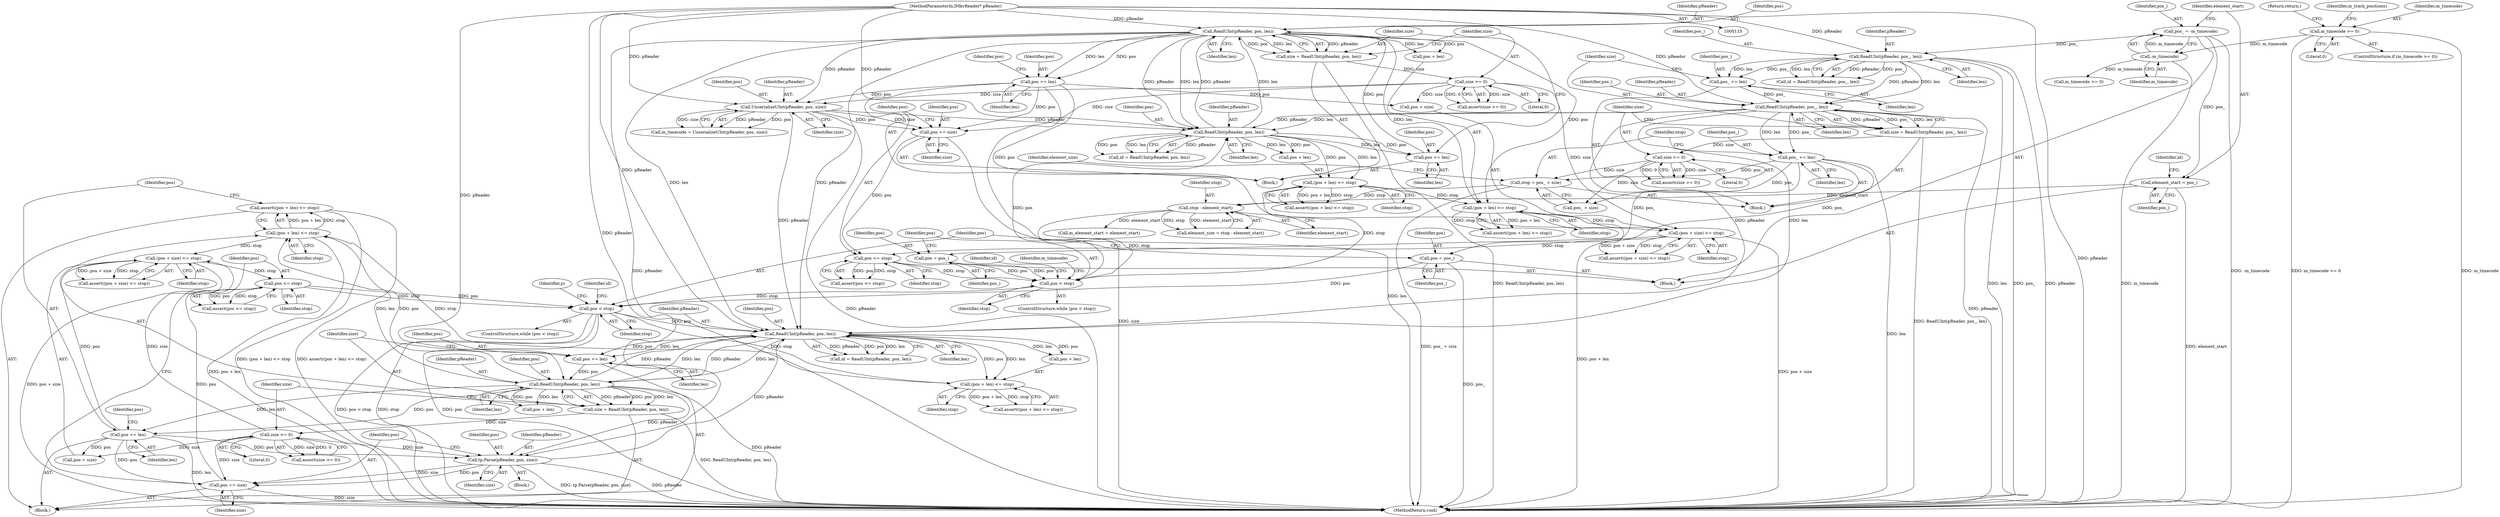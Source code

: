 digraph "1_Android_04839626ed859623901ebd3a5fd483982186b59d_157@API" {
"1000323" [label="(Call,assert((pos + len) <= stop))"];
"1000324" [label="(Call,(pos + len) <= stop)"];
"1000315" [label="(Call,ReadUInt(pReader, pos, len))"];
"1000295" [label="(Call,ReadUInt(pReader, pos, len))"];
"1000220" [label="(Call,ReadUInt(pReader, pos, len))"];
"1000200" [label="(Call,ReadUInt(pReader, pos, len))"];
"1000165" [label="(Call,ReadUInt(pReader, pos_, len))"];
"1000146" [label="(Call,ReadUInt(pReader, pos_, len))"];
"1000116" [label="(MethodParameterIn,IMkvReader* pReader)"];
"1000132" [label="(Call,pos_ = -m_timecode)"];
"1000134" [label="(Call,-m_timecode)"];
"1000119" [label="(Call,m_timecode >= 0)"];
"1000159" [label="(Call,pos_ += len)"];
"1000249" [label="(Call,UnserializeUInt(pReader, pos, size))"];
"1000234" [label="(Call,pos += len)"];
"1000225" [label="(Call,size >= 0)"];
"1000218" [label="(Call,size = ReadUInt(pReader, pos, len))"];
"1000192" [label="(Call,pos < stop)"];
"1000188" [label="(Call,pos = pos_)"];
"1000173" [label="(Call,pos_ += len)"];
"1000264" [label="(Call,pos <= stop)"];
"1000260" [label="(Call,pos += size)"];
"1000238" [label="(Call,(pos + size) <= stop)"];
"1000229" [label="(Call,(pos + len) <= stop)"];
"1000209" [label="(Call,(pos + len) <= stop)"];
"1000184" [label="(Call,stop - element_start)"];
"1000176" [label="(Call,stop = pos_ + size)"];
"1000170" [label="(Call,size >= 0)"];
"1000163" [label="(Call,size = ReadUInt(pReader, pos_, len))"];
"1000137" [label="(Call,element_start = pos_)"];
"1000214" [label="(Call,pos += len)"];
"1000349" [label="(Call,tp.Parse(pReader, pos, size))"];
"1000329" [label="(Call,pos += len)"];
"1000320" [label="(Call,size >= 0)"];
"1000313" [label="(Call,size = ReadUInt(pReader, pos, len))"];
"1000287" [label="(Call,pos < stop)"];
"1000283" [label="(Call,pos = pos_)"];
"1000357" [label="(Call,pos <= stop)"];
"1000353" [label="(Call,pos += size)"];
"1000333" [label="(Call,(pos + size) <= stop)"];
"1000309" [label="(Call,pos += len)"];
"1000304" [label="(Call,(pos + len) <= stop)"];
"1000195" [label="(Block,)"];
"1000225" [label="(Call,size >= 0)"];
"1000364" [label="(Identifier,p)"];
"1000172" [label="(Literal,0)"];
"1000178" [label="(Call,pos_ + size)"];
"1000132" [label="(Call,pos_ = -m_timecode)"];
"1000234" [label="(Call,pos += len)"];
"1000268" [label="(Call,m_timecode >= 0)"];
"1000251" [label="(Identifier,pos)"];
"1000314" [label="(Identifier,size)"];
"1000242" [label="(Identifier,stop)"];
"1000116" [label="(MethodParameterIn,IMkvReader* pReader)"];
"1000122" [label="(Return,return;)"];
"1000219" [label="(Identifier,size)"];
"1000198" [label="(Call,id = ReadUInt(pReader, pos, len))"];
"1000194" [label="(Identifier,stop)"];
"1000175" [label="(Identifier,len)"];
"1000137" [label="(Call,element_start = pos_)"];
"1000176" [label="(Call,stop = pos_ + size)"];
"1000263" [label="(Call,assert(pos <= stop))"];
"1000260" [label="(Call,pos += size)"];
"1000215" [label="(Identifier,pos)"];
"1000334" [label="(Call,pos + size)"];
"1000188" [label="(Call,pos = pos_)"];
"1000355" [label="(Identifier,size)"];
"1000311" [label="(Identifier,len)"];
"1000262" [label="(Identifier,size)"];
"1000321" [label="(Identifier,size)"];
"1000226" [label="(Identifier,size)"];
"1000285" [label="(Identifier,pos_)"];
"1000224" [label="(Call,assert(size >= 0))"];
"1000182" [label="(Call,element_size = stop - element_start)"];
"1000320" [label="(Call,size >= 0)"];
"1000316" [label="(Identifier,pReader)"];
"1000367" [label="(Call,m_element_start = element_start)"];
"1000165" [label="(Call,ReadUInt(pReader, pos_, len))"];
"1000240" [label="(Identifier,pos)"];
"1000309" [label="(Call,pos += len)"];
"1000331" [label="(Identifier,len)"];
"1000247" [label="(Call,m_timecode = UnserializeUInt(pReader, pos, size))"];
"1000222" [label="(Identifier,pos)"];
"1000289" [label="(Identifier,stop)"];
"1000121" [label="(Literal,0)"];
"1000193" [label="(Identifier,pos)"];
"1000351" [label="(Identifier,pos)"];
"1000342" [label="(Block,)"];
"1000313" [label="(Call,size = ReadUInt(pReader, pos, len))"];
"1000216" [label="(Identifier,len)"];
"1000147" [label="(Identifier,pReader)"];
"1000148" [label="(Identifier,pos_)"];
"1000239" [label="(Call,pos + size)"];
"1000319" [label="(Call,assert(size >= 0))"];
"1000145" [label="(Identifier,id)"];
"1000177" [label="(Identifier,stop)"];
"1000359" [label="(Identifier,stop)"];
"1000146" [label="(Call,ReadUInt(pReader, pos_, len))"];
"1000168" [label="(Identifier,len)"];
"1000357" [label="(Call,pos <= stop)"];
"1000220" [label="(Call,ReadUInt(pReader, pos, len))"];
"1000161" [label="(Identifier,len)"];
"1000356" [label="(Call,assert(pos <= stop))"];
"1000304" [label="(Call,(pos + len) <= stop)"];
"1000286" [label="(ControlStructure,while (pos < stop))"];
"1000133" [label="(Identifier,pos_)"];
"1000227" [label="(Literal,0)"];
"1000269" [label="(Identifier,m_timecode)"];
"1000149" [label="(Identifier,len)"];
"1000315" [label="(Call,ReadUInt(pReader, pos, len))"];
"1000139" [label="(Identifier,pos_)"];
"1000163" [label="(Call,size = ReadUInt(pReader, pos_, len))"];
"1000203" [label="(Identifier,len)"];
"1000250" [label="(Identifier,pReader)"];
"1000297" [label="(Identifier,pos)"];
"1000350" [label="(Identifier,pReader)"];
"1000328" [label="(Identifier,stop)"];
"1000125" [label="(Identifier,m_track_positions)"];
"1000191" [label="(ControlStructure,while (pos < stop))"];
"1000295" [label="(Call,ReadUInt(pReader, pos, len))"];
"1000192" [label="(Call,pos < stop)"];
"1000332" [label="(Call,assert((pos + size) <= stop))"];
"1000333" [label="(Call,(pos + size) <= stop)"];
"1000318" [label="(Identifier,len)"];
"1000236" [label="(Identifier,len)"];
"1000228" [label="(Call,assert((pos + len) <= stop))"];
"1000230" [label="(Call,pos + len)"];
"1000233" [label="(Identifier,stop)"];
"1000294" [label="(Identifier,id)"];
"1000305" [label="(Call,pos + len)"];
"1000335" [label="(Identifier,pos)"];
"1000218" [label="(Call,size = ReadUInt(pReader, pos, len))"];
"1000358" [label="(Identifier,pos)"];
"1000221" [label="(Identifier,pReader)"];
"1000164" [label="(Identifier,size)"];
"1000324" [label="(Call,(pos + len) <= stop)"];
"1000171" [label="(Identifier,size)"];
"1000266" [label="(Identifier,stop)"];
"1000235" [label="(Identifier,pos)"];
"1000325" [label="(Call,pos + len)"];
"1000308" [label="(Identifier,stop)"];
"1000238" [label="(Call,(pos + size) <= stop)"];
"1000135" [label="(Identifier,m_timecode)"];
"1000118" [label="(ControlStructure,if (m_timecode >= 0))"];
"1000200" [label="(Call,ReadUInt(pReader, pos, len))"];
"1000209" [label="(Call,(pos + len) <= stop)"];
"1000261" [label="(Identifier,pos)"];
"1000214" [label="(Call,pos += len)"];
"1000353" [label="(Call,pos += size)"];
"1000249" [label="(Call,UnserializeUInt(pReader, pos, size))"];
"1000144" [label="(Call,id = ReadUInt(pReader, pos_, len))"];
"1000119" [label="(Call,m_timecode >= 0)"];
"1000120" [label="(Identifier,m_timecode)"];
"1000264" [label="(Call,pos <= stop)"];
"1000184" [label="(Call,stop - element_start)"];
"1000117" [label="(Block,)"];
"1000229" [label="(Call,(pos + len) <= stop)"];
"1000166" [label="(Identifier,pReader)"];
"1000186" [label="(Identifier,element_start)"];
"1000293" [label="(Call,id = ReadUInt(pReader, pos, len))"];
"1000170" [label="(Call,size >= 0)"];
"1000190" [label="(Identifier,pos_)"];
"1000283" [label="(Call,pos = pos_)"];
"1000160" [label="(Identifier,pos_)"];
"1000138" [label="(Identifier,element_start)"];
"1000223" [label="(Identifier,len)"];
"1000208" [label="(Call,assert((pos + len) <= stop))"];
"1000322" [label="(Literal,0)"];
"1000349" [label="(Call,tp.Parse(pReader, pos, size))"];
"1000185" [label="(Identifier,stop)"];
"1000330" [label="(Identifier,pos)"];
"1000354" [label="(Identifier,pos)"];
"1000329" [label="(Call,pos += len)"];
"1000183" [label="(Identifier,element_size)"];
"1000296" [label="(Identifier,pReader)"];
"1000290" [label="(Block,)"];
"1000373" [label="(MethodReturn,void)"];
"1000317" [label="(Identifier,pos)"];
"1000352" [label="(Identifier,size)"];
"1000201" [label="(Identifier,pReader)"];
"1000298" [label="(Identifier,len)"];
"1000265" [label="(Identifier,pos)"];
"1000310" [label="(Identifier,pos)"];
"1000303" [label="(Call,assert((pos + len) <= stop))"];
"1000202" [label="(Identifier,pos)"];
"1000169" [label="(Call,assert(size >= 0))"];
"1000199" [label="(Identifier,id)"];
"1000323" [label="(Call,assert((pos + len) <= stop))"];
"1000284" [label="(Identifier,pos)"];
"1000174" [label="(Identifier,pos_)"];
"1000337" [label="(Identifier,stop)"];
"1000210" [label="(Call,pos + len)"];
"1000237" [label="(Call,assert((pos + size) <= stop))"];
"1000159" [label="(Call,pos_ += len)"];
"1000213" [label="(Identifier,stop)"];
"1000252" [label="(Identifier,size)"];
"1000141" [label="(Block,)"];
"1000189" [label="(Identifier,pos)"];
"1000287" [label="(Call,pos < stop)"];
"1000173" [label="(Call,pos_ += len)"];
"1000167" [label="(Identifier,pos_)"];
"1000288" [label="(Identifier,pos)"];
"1000134" [label="(Call,-m_timecode)"];
"1000323" -> "1000290"  [label="AST: "];
"1000323" -> "1000324"  [label="CFG: "];
"1000324" -> "1000323"  [label="AST: "];
"1000330" -> "1000323"  [label="CFG: "];
"1000323" -> "1000373"  [label="DDG: (pos + len) <= stop"];
"1000323" -> "1000373"  [label="DDG: assert((pos + len) <= stop)"];
"1000324" -> "1000323"  [label="DDG: pos + len"];
"1000324" -> "1000323"  [label="DDG: stop"];
"1000324" -> "1000328"  [label="CFG: "];
"1000325" -> "1000324"  [label="AST: "];
"1000328" -> "1000324"  [label="AST: "];
"1000324" -> "1000373"  [label="DDG: pos + len"];
"1000315" -> "1000324"  [label="DDG: pos"];
"1000315" -> "1000324"  [label="DDG: len"];
"1000304" -> "1000324"  [label="DDG: stop"];
"1000324" -> "1000333"  [label="DDG: stop"];
"1000315" -> "1000313"  [label="AST: "];
"1000315" -> "1000318"  [label="CFG: "];
"1000316" -> "1000315"  [label="AST: "];
"1000317" -> "1000315"  [label="AST: "];
"1000318" -> "1000315"  [label="AST: "];
"1000313" -> "1000315"  [label="CFG: "];
"1000315" -> "1000373"  [label="DDG: pReader"];
"1000315" -> "1000295"  [label="DDG: pReader"];
"1000315" -> "1000295"  [label="DDG: len"];
"1000315" -> "1000313"  [label="DDG: pReader"];
"1000315" -> "1000313"  [label="DDG: pos"];
"1000315" -> "1000313"  [label="DDG: len"];
"1000295" -> "1000315"  [label="DDG: pReader"];
"1000295" -> "1000315"  [label="DDG: len"];
"1000116" -> "1000315"  [label="DDG: pReader"];
"1000309" -> "1000315"  [label="DDG: pos"];
"1000315" -> "1000325"  [label="DDG: pos"];
"1000315" -> "1000325"  [label="DDG: len"];
"1000315" -> "1000329"  [label="DDG: len"];
"1000315" -> "1000329"  [label="DDG: pos"];
"1000315" -> "1000349"  [label="DDG: pReader"];
"1000295" -> "1000293"  [label="AST: "];
"1000295" -> "1000298"  [label="CFG: "];
"1000296" -> "1000295"  [label="AST: "];
"1000297" -> "1000295"  [label="AST: "];
"1000298" -> "1000295"  [label="AST: "];
"1000293" -> "1000295"  [label="CFG: "];
"1000295" -> "1000293"  [label="DDG: pReader"];
"1000295" -> "1000293"  [label="DDG: pos"];
"1000295" -> "1000293"  [label="DDG: len"];
"1000220" -> "1000295"  [label="DDG: pReader"];
"1000220" -> "1000295"  [label="DDG: len"];
"1000165" -> "1000295"  [label="DDG: pReader"];
"1000165" -> "1000295"  [label="DDG: len"];
"1000349" -> "1000295"  [label="DDG: pReader"];
"1000249" -> "1000295"  [label="DDG: pReader"];
"1000116" -> "1000295"  [label="DDG: pReader"];
"1000287" -> "1000295"  [label="DDG: pos"];
"1000295" -> "1000304"  [label="DDG: pos"];
"1000295" -> "1000304"  [label="DDG: len"];
"1000295" -> "1000305"  [label="DDG: pos"];
"1000295" -> "1000305"  [label="DDG: len"];
"1000295" -> "1000309"  [label="DDG: len"];
"1000295" -> "1000309"  [label="DDG: pos"];
"1000220" -> "1000218"  [label="AST: "];
"1000220" -> "1000223"  [label="CFG: "];
"1000221" -> "1000220"  [label="AST: "];
"1000222" -> "1000220"  [label="AST: "];
"1000223" -> "1000220"  [label="AST: "];
"1000218" -> "1000220"  [label="CFG: "];
"1000220" -> "1000373"  [label="DDG: pReader"];
"1000220" -> "1000200"  [label="DDG: pReader"];
"1000220" -> "1000200"  [label="DDG: len"];
"1000220" -> "1000218"  [label="DDG: pReader"];
"1000220" -> "1000218"  [label="DDG: pos"];
"1000220" -> "1000218"  [label="DDG: len"];
"1000200" -> "1000220"  [label="DDG: pReader"];
"1000200" -> "1000220"  [label="DDG: len"];
"1000116" -> "1000220"  [label="DDG: pReader"];
"1000214" -> "1000220"  [label="DDG: pos"];
"1000220" -> "1000229"  [label="DDG: pos"];
"1000220" -> "1000229"  [label="DDG: len"];
"1000220" -> "1000230"  [label="DDG: pos"];
"1000220" -> "1000230"  [label="DDG: len"];
"1000220" -> "1000234"  [label="DDG: len"];
"1000220" -> "1000234"  [label="DDG: pos"];
"1000220" -> "1000249"  [label="DDG: pReader"];
"1000200" -> "1000198"  [label="AST: "];
"1000200" -> "1000203"  [label="CFG: "];
"1000201" -> "1000200"  [label="AST: "];
"1000202" -> "1000200"  [label="AST: "];
"1000203" -> "1000200"  [label="AST: "];
"1000198" -> "1000200"  [label="CFG: "];
"1000200" -> "1000198"  [label="DDG: pReader"];
"1000200" -> "1000198"  [label="DDG: pos"];
"1000200" -> "1000198"  [label="DDG: len"];
"1000165" -> "1000200"  [label="DDG: pReader"];
"1000165" -> "1000200"  [label="DDG: len"];
"1000249" -> "1000200"  [label="DDG: pReader"];
"1000116" -> "1000200"  [label="DDG: pReader"];
"1000192" -> "1000200"  [label="DDG: pos"];
"1000200" -> "1000209"  [label="DDG: pos"];
"1000200" -> "1000209"  [label="DDG: len"];
"1000200" -> "1000210"  [label="DDG: pos"];
"1000200" -> "1000210"  [label="DDG: len"];
"1000200" -> "1000214"  [label="DDG: len"];
"1000200" -> "1000214"  [label="DDG: pos"];
"1000165" -> "1000163"  [label="AST: "];
"1000165" -> "1000168"  [label="CFG: "];
"1000166" -> "1000165"  [label="AST: "];
"1000167" -> "1000165"  [label="AST: "];
"1000168" -> "1000165"  [label="AST: "];
"1000163" -> "1000165"  [label="CFG: "];
"1000165" -> "1000373"  [label="DDG: pReader"];
"1000165" -> "1000163"  [label="DDG: pReader"];
"1000165" -> "1000163"  [label="DDG: pos_"];
"1000165" -> "1000163"  [label="DDG: len"];
"1000146" -> "1000165"  [label="DDG: pReader"];
"1000146" -> "1000165"  [label="DDG: len"];
"1000116" -> "1000165"  [label="DDG: pReader"];
"1000159" -> "1000165"  [label="DDG: pos_"];
"1000165" -> "1000173"  [label="DDG: len"];
"1000165" -> "1000173"  [label="DDG: pos_"];
"1000146" -> "1000144"  [label="AST: "];
"1000146" -> "1000149"  [label="CFG: "];
"1000147" -> "1000146"  [label="AST: "];
"1000148" -> "1000146"  [label="AST: "];
"1000149" -> "1000146"  [label="AST: "];
"1000144" -> "1000146"  [label="CFG: "];
"1000146" -> "1000373"  [label="DDG: len"];
"1000146" -> "1000373"  [label="DDG: pos_"];
"1000146" -> "1000373"  [label="DDG: pReader"];
"1000146" -> "1000144"  [label="DDG: pReader"];
"1000146" -> "1000144"  [label="DDG: pos_"];
"1000146" -> "1000144"  [label="DDG: len"];
"1000116" -> "1000146"  [label="DDG: pReader"];
"1000132" -> "1000146"  [label="DDG: pos_"];
"1000146" -> "1000159"  [label="DDG: len"];
"1000146" -> "1000159"  [label="DDG: pos_"];
"1000116" -> "1000115"  [label="AST: "];
"1000116" -> "1000373"  [label="DDG: pReader"];
"1000116" -> "1000249"  [label="DDG: pReader"];
"1000116" -> "1000349"  [label="DDG: pReader"];
"1000132" -> "1000117"  [label="AST: "];
"1000132" -> "1000134"  [label="CFG: "];
"1000133" -> "1000132"  [label="AST: "];
"1000134" -> "1000132"  [label="AST: "];
"1000138" -> "1000132"  [label="CFG: "];
"1000132" -> "1000373"  [label="DDG: -m_timecode"];
"1000134" -> "1000132"  [label="DDG: m_timecode"];
"1000132" -> "1000137"  [label="DDG: pos_"];
"1000134" -> "1000135"  [label="CFG: "];
"1000135" -> "1000134"  [label="AST: "];
"1000134" -> "1000373"  [label="DDG: m_timecode"];
"1000119" -> "1000134"  [label="DDG: m_timecode"];
"1000134" -> "1000268"  [label="DDG: m_timecode"];
"1000119" -> "1000118"  [label="AST: "];
"1000119" -> "1000121"  [label="CFG: "];
"1000120" -> "1000119"  [label="AST: "];
"1000121" -> "1000119"  [label="AST: "];
"1000122" -> "1000119"  [label="CFG: "];
"1000125" -> "1000119"  [label="CFG: "];
"1000119" -> "1000373"  [label="DDG: m_timecode"];
"1000119" -> "1000373"  [label="DDG: m_timecode >= 0"];
"1000159" -> "1000141"  [label="AST: "];
"1000159" -> "1000161"  [label="CFG: "];
"1000160" -> "1000159"  [label="AST: "];
"1000161" -> "1000159"  [label="AST: "];
"1000164" -> "1000159"  [label="CFG: "];
"1000249" -> "1000247"  [label="AST: "];
"1000249" -> "1000252"  [label="CFG: "];
"1000250" -> "1000249"  [label="AST: "];
"1000251" -> "1000249"  [label="AST: "];
"1000252" -> "1000249"  [label="AST: "];
"1000247" -> "1000249"  [label="CFG: "];
"1000249" -> "1000373"  [label="DDG: pReader"];
"1000249" -> "1000247"  [label="DDG: pReader"];
"1000249" -> "1000247"  [label="DDG: pos"];
"1000249" -> "1000247"  [label="DDG: size"];
"1000234" -> "1000249"  [label="DDG: pos"];
"1000225" -> "1000249"  [label="DDG: size"];
"1000249" -> "1000260"  [label="DDG: size"];
"1000249" -> "1000260"  [label="DDG: pos"];
"1000234" -> "1000195"  [label="AST: "];
"1000234" -> "1000236"  [label="CFG: "];
"1000235" -> "1000234"  [label="AST: "];
"1000236" -> "1000234"  [label="AST: "];
"1000240" -> "1000234"  [label="CFG: "];
"1000234" -> "1000373"  [label="DDG: len"];
"1000234" -> "1000238"  [label="DDG: pos"];
"1000234" -> "1000239"  [label="DDG: pos"];
"1000234" -> "1000260"  [label="DDG: pos"];
"1000225" -> "1000224"  [label="AST: "];
"1000225" -> "1000227"  [label="CFG: "];
"1000226" -> "1000225"  [label="AST: "];
"1000227" -> "1000225"  [label="AST: "];
"1000224" -> "1000225"  [label="CFG: "];
"1000225" -> "1000224"  [label="DDG: size"];
"1000225" -> "1000224"  [label="DDG: 0"];
"1000218" -> "1000225"  [label="DDG: size"];
"1000225" -> "1000238"  [label="DDG: size"];
"1000225" -> "1000239"  [label="DDG: size"];
"1000225" -> "1000260"  [label="DDG: size"];
"1000218" -> "1000195"  [label="AST: "];
"1000219" -> "1000218"  [label="AST: "];
"1000226" -> "1000218"  [label="CFG: "];
"1000218" -> "1000373"  [label="DDG: ReadUInt(pReader, pos, len)"];
"1000192" -> "1000191"  [label="AST: "];
"1000192" -> "1000194"  [label="CFG: "];
"1000193" -> "1000192"  [label="AST: "];
"1000194" -> "1000192"  [label="AST: "];
"1000199" -> "1000192"  [label="CFG: "];
"1000269" -> "1000192"  [label="CFG: "];
"1000188" -> "1000192"  [label="DDG: pos"];
"1000264" -> "1000192"  [label="DDG: pos"];
"1000264" -> "1000192"  [label="DDG: stop"];
"1000184" -> "1000192"  [label="DDG: stop"];
"1000192" -> "1000209"  [label="DDG: stop"];
"1000192" -> "1000287"  [label="DDG: stop"];
"1000188" -> "1000117"  [label="AST: "];
"1000188" -> "1000190"  [label="CFG: "];
"1000189" -> "1000188"  [label="AST: "];
"1000190" -> "1000188"  [label="AST: "];
"1000193" -> "1000188"  [label="CFG: "];
"1000173" -> "1000188"  [label="DDG: pos_"];
"1000173" -> "1000141"  [label="AST: "];
"1000173" -> "1000175"  [label="CFG: "];
"1000174" -> "1000173"  [label="AST: "];
"1000175" -> "1000173"  [label="AST: "];
"1000177" -> "1000173"  [label="CFG: "];
"1000173" -> "1000373"  [label="DDG: len"];
"1000173" -> "1000176"  [label="DDG: pos_"];
"1000173" -> "1000178"  [label="DDG: pos_"];
"1000173" -> "1000283"  [label="DDG: pos_"];
"1000264" -> "1000263"  [label="AST: "];
"1000264" -> "1000266"  [label="CFG: "];
"1000265" -> "1000264"  [label="AST: "];
"1000266" -> "1000264"  [label="AST: "];
"1000263" -> "1000264"  [label="CFG: "];
"1000264" -> "1000263"  [label="DDG: pos"];
"1000264" -> "1000263"  [label="DDG: stop"];
"1000260" -> "1000264"  [label="DDG: pos"];
"1000238" -> "1000264"  [label="DDG: stop"];
"1000260" -> "1000195"  [label="AST: "];
"1000260" -> "1000262"  [label="CFG: "];
"1000261" -> "1000260"  [label="AST: "];
"1000262" -> "1000260"  [label="AST: "];
"1000265" -> "1000260"  [label="CFG: "];
"1000260" -> "1000373"  [label="DDG: size"];
"1000238" -> "1000237"  [label="AST: "];
"1000238" -> "1000242"  [label="CFG: "];
"1000239" -> "1000238"  [label="AST: "];
"1000242" -> "1000238"  [label="AST: "];
"1000237" -> "1000238"  [label="CFG: "];
"1000238" -> "1000373"  [label="DDG: pos + size"];
"1000238" -> "1000237"  [label="DDG: pos + size"];
"1000238" -> "1000237"  [label="DDG: stop"];
"1000229" -> "1000238"  [label="DDG: stop"];
"1000229" -> "1000228"  [label="AST: "];
"1000229" -> "1000233"  [label="CFG: "];
"1000230" -> "1000229"  [label="AST: "];
"1000233" -> "1000229"  [label="AST: "];
"1000228" -> "1000229"  [label="CFG: "];
"1000229" -> "1000373"  [label="DDG: pos + len"];
"1000229" -> "1000228"  [label="DDG: pos + len"];
"1000229" -> "1000228"  [label="DDG: stop"];
"1000209" -> "1000229"  [label="DDG: stop"];
"1000209" -> "1000208"  [label="AST: "];
"1000209" -> "1000213"  [label="CFG: "];
"1000210" -> "1000209"  [label="AST: "];
"1000213" -> "1000209"  [label="AST: "];
"1000208" -> "1000209"  [label="CFG: "];
"1000209" -> "1000208"  [label="DDG: pos + len"];
"1000209" -> "1000208"  [label="DDG: stop"];
"1000184" -> "1000182"  [label="AST: "];
"1000184" -> "1000186"  [label="CFG: "];
"1000185" -> "1000184"  [label="AST: "];
"1000186" -> "1000184"  [label="AST: "];
"1000182" -> "1000184"  [label="CFG: "];
"1000184" -> "1000182"  [label="DDG: stop"];
"1000184" -> "1000182"  [label="DDG: element_start"];
"1000176" -> "1000184"  [label="DDG: stop"];
"1000137" -> "1000184"  [label="DDG: element_start"];
"1000184" -> "1000367"  [label="DDG: element_start"];
"1000176" -> "1000141"  [label="AST: "];
"1000176" -> "1000178"  [label="CFG: "];
"1000177" -> "1000176"  [label="AST: "];
"1000178" -> "1000176"  [label="AST: "];
"1000183" -> "1000176"  [label="CFG: "];
"1000176" -> "1000373"  [label="DDG: pos_ + size"];
"1000170" -> "1000176"  [label="DDG: size"];
"1000170" -> "1000169"  [label="AST: "];
"1000170" -> "1000172"  [label="CFG: "];
"1000171" -> "1000170"  [label="AST: "];
"1000172" -> "1000170"  [label="AST: "];
"1000169" -> "1000170"  [label="CFG: "];
"1000170" -> "1000169"  [label="DDG: size"];
"1000170" -> "1000169"  [label="DDG: 0"];
"1000163" -> "1000170"  [label="DDG: size"];
"1000170" -> "1000178"  [label="DDG: size"];
"1000163" -> "1000141"  [label="AST: "];
"1000164" -> "1000163"  [label="AST: "];
"1000171" -> "1000163"  [label="CFG: "];
"1000163" -> "1000373"  [label="DDG: ReadUInt(pReader, pos_, len)"];
"1000137" -> "1000117"  [label="AST: "];
"1000137" -> "1000139"  [label="CFG: "];
"1000138" -> "1000137"  [label="AST: "];
"1000139" -> "1000137"  [label="AST: "];
"1000145" -> "1000137"  [label="CFG: "];
"1000137" -> "1000373"  [label="DDG: element_start"];
"1000214" -> "1000195"  [label="AST: "];
"1000214" -> "1000216"  [label="CFG: "];
"1000215" -> "1000214"  [label="AST: "];
"1000216" -> "1000214"  [label="AST: "];
"1000219" -> "1000214"  [label="CFG: "];
"1000349" -> "1000342"  [label="AST: "];
"1000349" -> "1000352"  [label="CFG: "];
"1000350" -> "1000349"  [label="AST: "];
"1000351" -> "1000349"  [label="AST: "];
"1000352" -> "1000349"  [label="AST: "];
"1000354" -> "1000349"  [label="CFG: "];
"1000349" -> "1000373"  [label="DDG: tp.Parse(pReader, pos, size)"];
"1000349" -> "1000373"  [label="DDG: pReader"];
"1000329" -> "1000349"  [label="DDG: pos"];
"1000320" -> "1000349"  [label="DDG: size"];
"1000349" -> "1000353"  [label="DDG: size"];
"1000349" -> "1000353"  [label="DDG: pos"];
"1000329" -> "1000290"  [label="AST: "];
"1000329" -> "1000331"  [label="CFG: "];
"1000330" -> "1000329"  [label="AST: "];
"1000331" -> "1000329"  [label="AST: "];
"1000335" -> "1000329"  [label="CFG: "];
"1000329" -> "1000373"  [label="DDG: len"];
"1000329" -> "1000333"  [label="DDG: pos"];
"1000329" -> "1000334"  [label="DDG: pos"];
"1000329" -> "1000353"  [label="DDG: pos"];
"1000320" -> "1000319"  [label="AST: "];
"1000320" -> "1000322"  [label="CFG: "];
"1000321" -> "1000320"  [label="AST: "];
"1000322" -> "1000320"  [label="AST: "];
"1000319" -> "1000320"  [label="CFG: "];
"1000320" -> "1000319"  [label="DDG: size"];
"1000320" -> "1000319"  [label="DDG: 0"];
"1000313" -> "1000320"  [label="DDG: size"];
"1000320" -> "1000333"  [label="DDG: size"];
"1000320" -> "1000334"  [label="DDG: size"];
"1000320" -> "1000353"  [label="DDG: size"];
"1000313" -> "1000290"  [label="AST: "];
"1000314" -> "1000313"  [label="AST: "];
"1000321" -> "1000313"  [label="CFG: "];
"1000313" -> "1000373"  [label="DDG: ReadUInt(pReader, pos, len)"];
"1000287" -> "1000286"  [label="AST: "];
"1000287" -> "1000289"  [label="CFG: "];
"1000288" -> "1000287"  [label="AST: "];
"1000289" -> "1000287"  [label="AST: "];
"1000294" -> "1000287"  [label="CFG: "];
"1000364" -> "1000287"  [label="CFG: "];
"1000287" -> "1000373"  [label="DDG: pos < stop"];
"1000287" -> "1000373"  [label="DDG: stop"];
"1000287" -> "1000373"  [label="DDG: pos"];
"1000283" -> "1000287"  [label="DDG: pos"];
"1000357" -> "1000287"  [label="DDG: pos"];
"1000357" -> "1000287"  [label="DDG: stop"];
"1000287" -> "1000304"  [label="DDG: stop"];
"1000283" -> "1000117"  [label="AST: "];
"1000283" -> "1000285"  [label="CFG: "];
"1000284" -> "1000283"  [label="AST: "];
"1000285" -> "1000283"  [label="AST: "];
"1000288" -> "1000283"  [label="CFG: "];
"1000283" -> "1000373"  [label="DDG: pos_"];
"1000357" -> "1000356"  [label="AST: "];
"1000357" -> "1000359"  [label="CFG: "];
"1000358" -> "1000357"  [label="AST: "];
"1000359" -> "1000357"  [label="AST: "];
"1000356" -> "1000357"  [label="CFG: "];
"1000357" -> "1000356"  [label="DDG: pos"];
"1000357" -> "1000356"  [label="DDG: stop"];
"1000353" -> "1000357"  [label="DDG: pos"];
"1000333" -> "1000357"  [label="DDG: stop"];
"1000353" -> "1000290"  [label="AST: "];
"1000353" -> "1000355"  [label="CFG: "];
"1000354" -> "1000353"  [label="AST: "];
"1000355" -> "1000353"  [label="AST: "];
"1000358" -> "1000353"  [label="CFG: "];
"1000353" -> "1000373"  [label="DDG: size"];
"1000333" -> "1000332"  [label="AST: "];
"1000333" -> "1000337"  [label="CFG: "];
"1000334" -> "1000333"  [label="AST: "];
"1000337" -> "1000333"  [label="AST: "];
"1000332" -> "1000333"  [label="CFG: "];
"1000333" -> "1000373"  [label="DDG: pos + size"];
"1000333" -> "1000332"  [label="DDG: pos + size"];
"1000333" -> "1000332"  [label="DDG: stop"];
"1000309" -> "1000290"  [label="AST: "];
"1000309" -> "1000311"  [label="CFG: "];
"1000310" -> "1000309"  [label="AST: "];
"1000311" -> "1000309"  [label="AST: "];
"1000314" -> "1000309"  [label="CFG: "];
"1000304" -> "1000303"  [label="AST: "];
"1000304" -> "1000308"  [label="CFG: "];
"1000305" -> "1000304"  [label="AST: "];
"1000308" -> "1000304"  [label="AST: "];
"1000303" -> "1000304"  [label="CFG: "];
"1000304" -> "1000303"  [label="DDG: pos + len"];
"1000304" -> "1000303"  [label="DDG: stop"];
}
